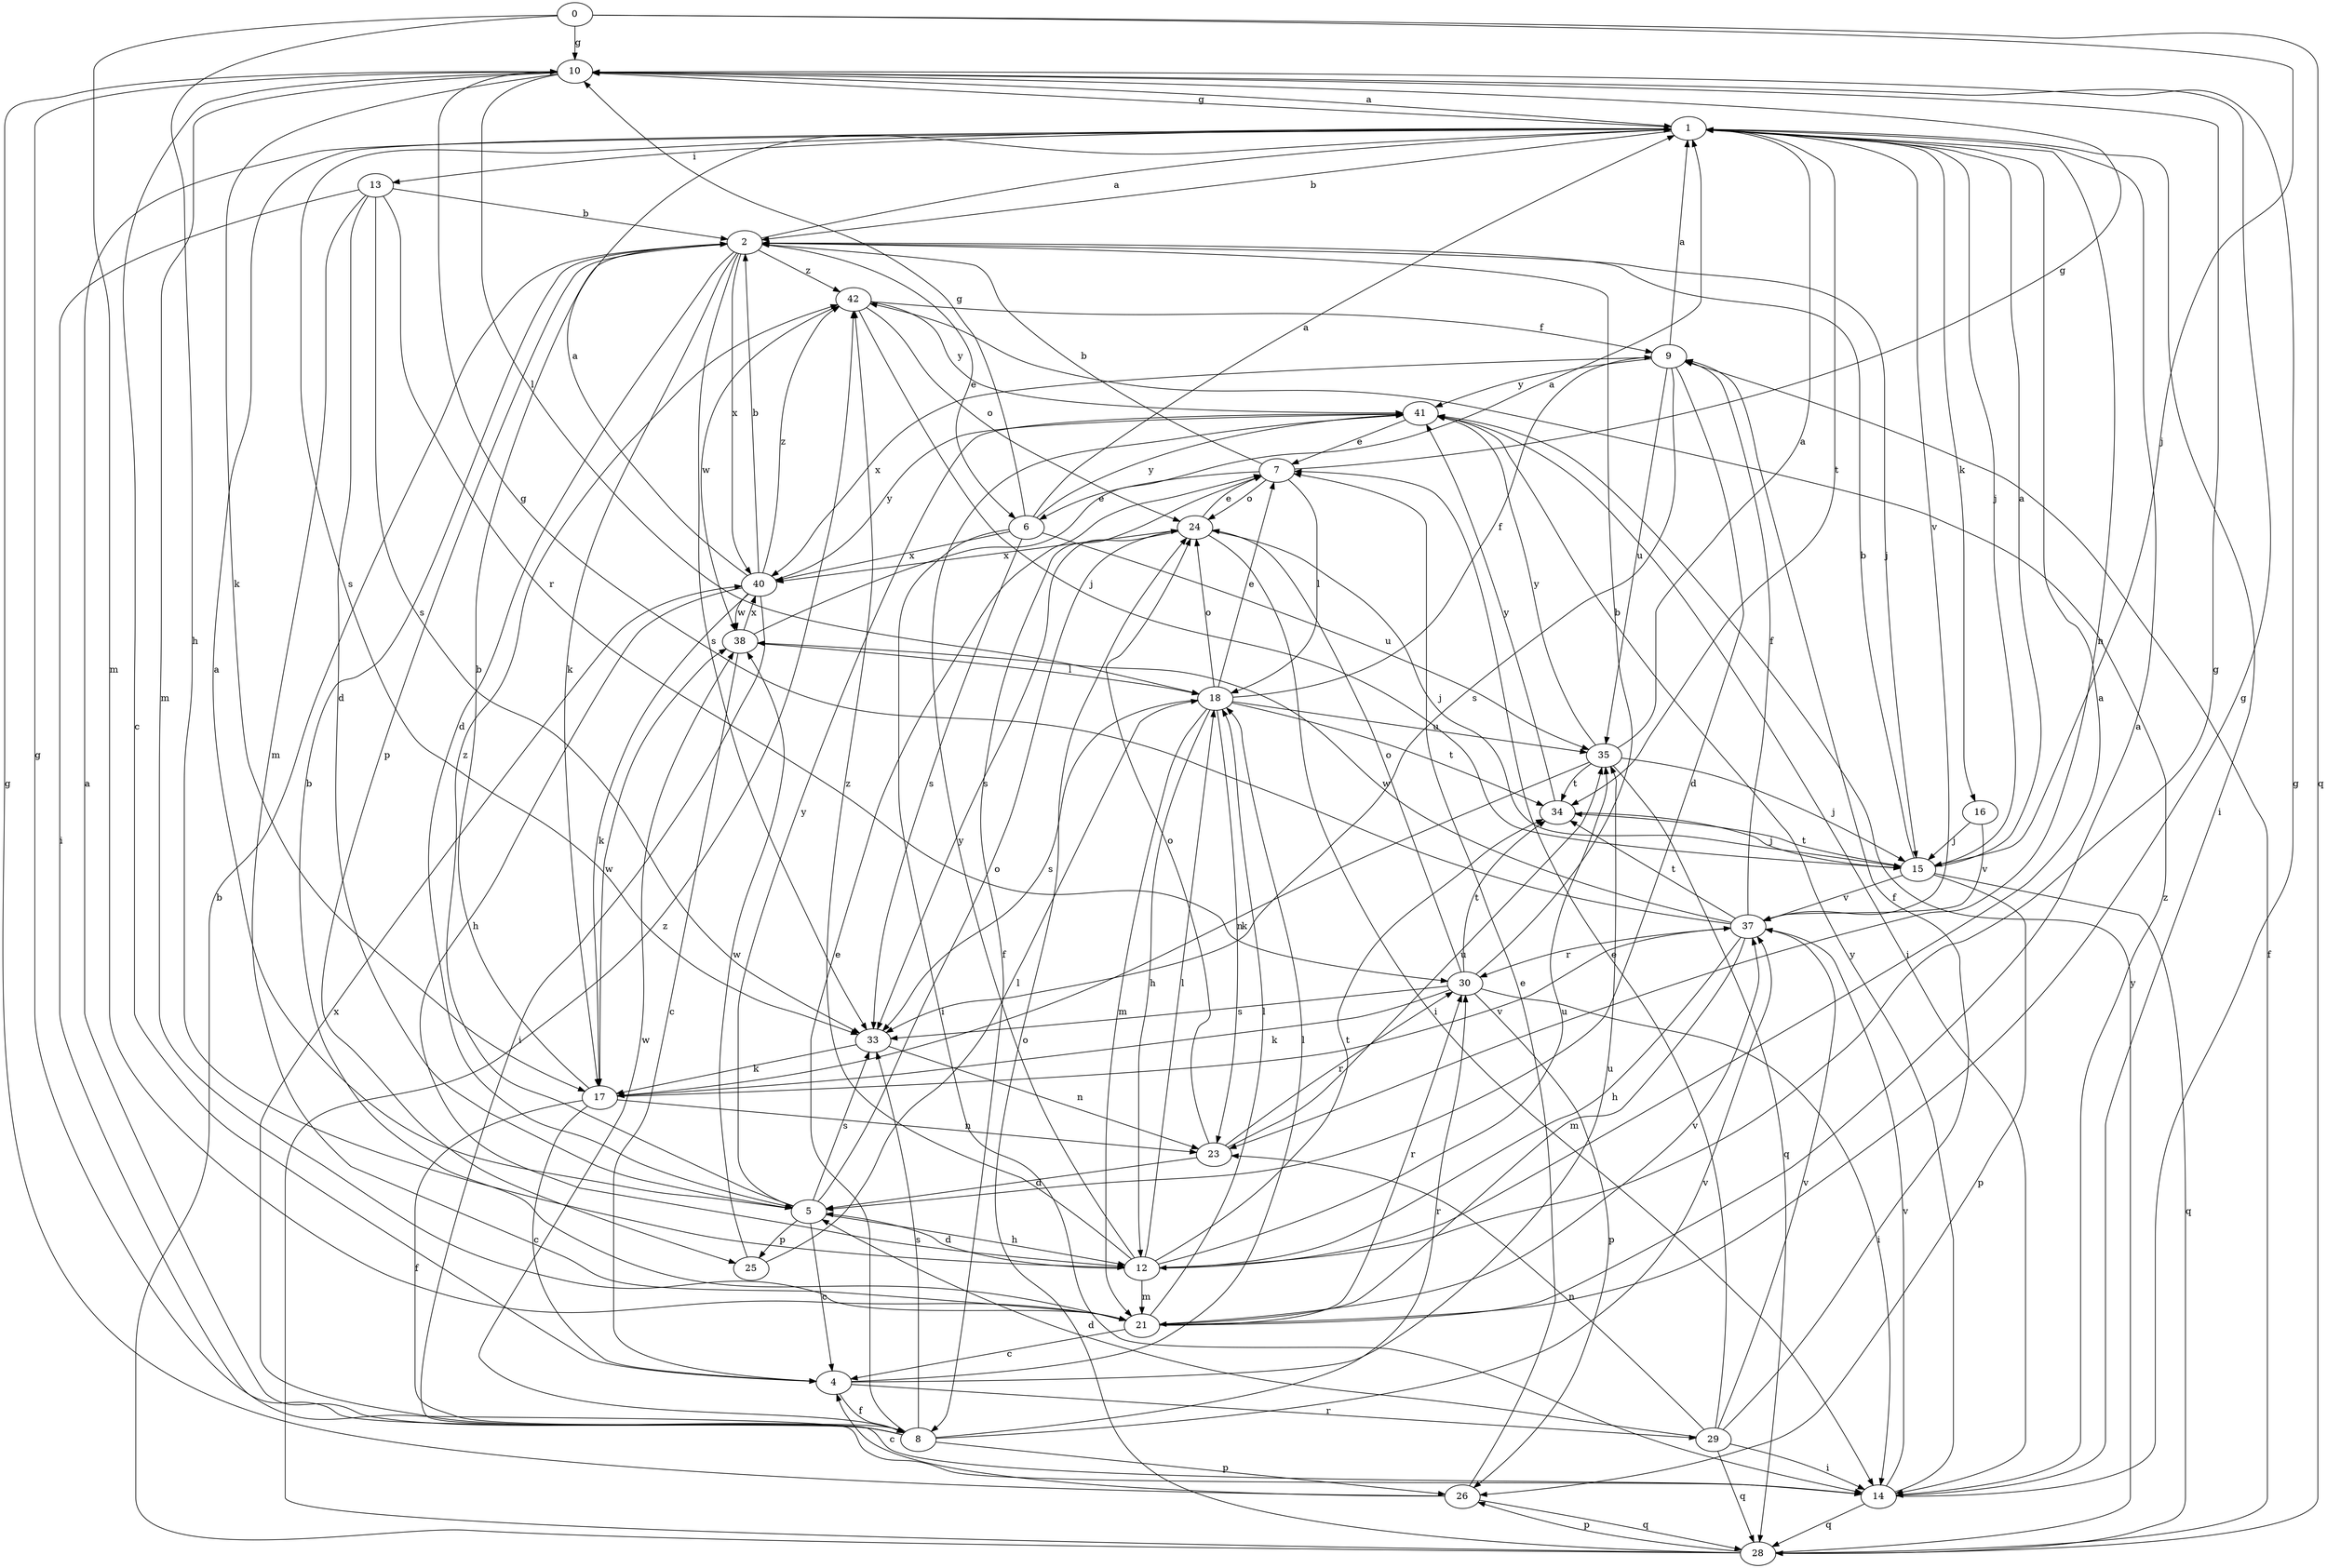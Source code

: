 strict digraph  {
0;
1;
2;
4;
5;
6;
7;
8;
9;
10;
12;
13;
14;
15;
16;
17;
18;
21;
23;
24;
25;
26;
28;
29;
30;
33;
34;
35;
37;
38;
40;
41;
42;
0 -> 10  [label=g];
0 -> 12  [label=h];
0 -> 15  [label=j];
0 -> 21  [label=m];
0 -> 28  [label=q];
1 -> 2  [label=b];
1 -> 10  [label=g];
1 -> 13  [label=i];
1 -> 14  [label=i];
1 -> 15  [label=j];
1 -> 16  [label=k];
1 -> 23  [label=n];
1 -> 33  [label=s];
1 -> 34  [label=t];
1 -> 37  [label=v];
2 -> 1  [label=a];
2 -> 5  [label=d];
2 -> 6  [label=e];
2 -> 15  [label=j];
2 -> 17  [label=k];
2 -> 25  [label=p];
2 -> 33  [label=s];
2 -> 40  [label=x];
2 -> 42  [label=z];
4 -> 8  [label=f];
4 -> 18  [label=l];
4 -> 29  [label=r];
4 -> 35  [label=u];
5 -> 1  [label=a];
5 -> 4  [label=c];
5 -> 12  [label=h];
5 -> 24  [label=o];
5 -> 25  [label=p];
5 -> 33  [label=s];
5 -> 41  [label=y];
5 -> 42  [label=z];
6 -> 1  [label=a];
6 -> 10  [label=g];
6 -> 14  [label=i];
6 -> 33  [label=s];
6 -> 35  [label=u];
6 -> 40  [label=x];
6 -> 41  [label=y];
7 -> 2  [label=b];
7 -> 6  [label=e];
7 -> 8  [label=f];
7 -> 10  [label=g];
7 -> 18  [label=l];
7 -> 24  [label=o];
8 -> 1  [label=a];
8 -> 7  [label=e];
8 -> 10  [label=g];
8 -> 26  [label=p];
8 -> 30  [label=r];
8 -> 33  [label=s];
8 -> 37  [label=v];
8 -> 38  [label=w];
8 -> 40  [label=x];
9 -> 1  [label=a];
9 -> 5  [label=d];
9 -> 33  [label=s];
9 -> 35  [label=u];
9 -> 40  [label=x];
9 -> 41  [label=y];
10 -> 1  [label=a];
10 -> 4  [label=c];
10 -> 17  [label=k];
10 -> 18  [label=l];
10 -> 21  [label=m];
12 -> 1  [label=a];
12 -> 5  [label=d];
12 -> 10  [label=g];
12 -> 18  [label=l];
12 -> 21  [label=m];
12 -> 34  [label=t];
12 -> 35  [label=u];
12 -> 41  [label=y];
12 -> 42  [label=z];
13 -> 2  [label=b];
13 -> 5  [label=d];
13 -> 14  [label=i];
13 -> 21  [label=m];
13 -> 30  [label=r];
13 -> 33  [label=s];
14 -> 10  [label=g];
14 -> 28  [label=q];
14 -> 37  [label=v];
14 -> 41  [label=y];
14 -> 42  [label=z];
15 -> 1  [label=a];
15 -> 2  [label=b];
15 -> 26  [label=p];
15 -> 28  [label=q];
15 -> 34  [label=t];
15 -> 37  [label=v];
16 -> 15  [label=j];
16 -> 37  [label=v];
17 -> 2  [label=b];
17 -> 4  [label=c];
17 -> 8  [label=f];
17 -> 23  [label=n];
17 -> 37  [label=v];
17 -> 38  [label=w];
18 -> 7  [label=e];
18 -> 9  [label=f];
18 -> 12  [label=h];
18 -> 21  [label=m];
18 -> 23  [label=n];
18 -> 24  [label=o];
18 -> 33  [label=s];
18 -> 34  [label=t];
18 -> 35  [label=u];
21 -> 1  [label=a];
21 -> 2  [label=b];
21 -> 4  [label=c];
21 -> 10  [label=g];
21 -> 18  [label=l];
21 -> 30  [label=r];
21 -> 37  [label=v];
23 -> 5  [label=d];
23 -> 24  [label=o];
23 -> 30  [label=r];
23 -> 35  [label=u];
24 -> 7  [label=e];
24 -> 14  [label=i];
24 -> 15  [label=j];
24 -> 33  [label=s];
24 -> 40  [label=x];
25 -> 18  [label=l];
25 -> 38  [label=w];
26 -> 4  [label=c];
26 -> 7  [label=e];
26 -> 10  [label=g];
26 -> 28  [label=q];
28 -> 2  [label=b];
28 -> 9  [label=f];
28 -> 24  [label=o];
28 -> 26  [label=p];
28 -> 41  [label=y];
28 -> 42  [label=z];
29 -> 5  [label=d];
29 -> 7  [label=e];
29 -> 9  [label=f];
29 -> 14  [label=i];
29 -> 23  [label=n];
29 -> 28  [label=q];
29 -> 37  [label=v];
30 -> 2  [label=b];
30 -> 14  [label=i];
30 -> 17  [label=k];
30 -> 24  [label=o];
30 -> 26  [label=p];
30 -> 33  [label=s];
30 -> 34  [label=t];
33 -> 17  [label=k];
33 -> 23  [label=n];
34 -> 15  [label=j];
34 -> 41  [label=y];
35 -> 1  [label=a];
35 -> 15  [label=j];
35 -> 17  [label=k];
35 -> 28  [label=q];
35 -> 34  [label=t];
35 -> 41  [label=y];
37 -> 9  [label=f];
37 -> 10  [label=g];
37 -> 12  [label=h];
37 -> 21  [label=m];
37 -> 30  [label=r];
37 -> 34  [label=t];
37 -> 38  [label=w];
38 -> 1  [label=a];
38 -> 4  [label=c];
38 -> 18  [label=l];
38 -> 40  [label=x];
40 -> 1  [label=a];
40 -> 2  [label=b];
40 -> 12  [label=h];
40 -> 14  [label=i];
40 -> 17  [label=k];
40 -> 38  [label=w];
40 -> 41  [label=y];
40 -> 42  [label=z];
41 -> 7  [label=e];
41 -> 14  [label=i];
42 -> 9  [label=f];
42 -> 15  [label=j];
42 -> 24  [label=o];
42 -> 38  [label=w];
42 -> 41  [label=y];
}
